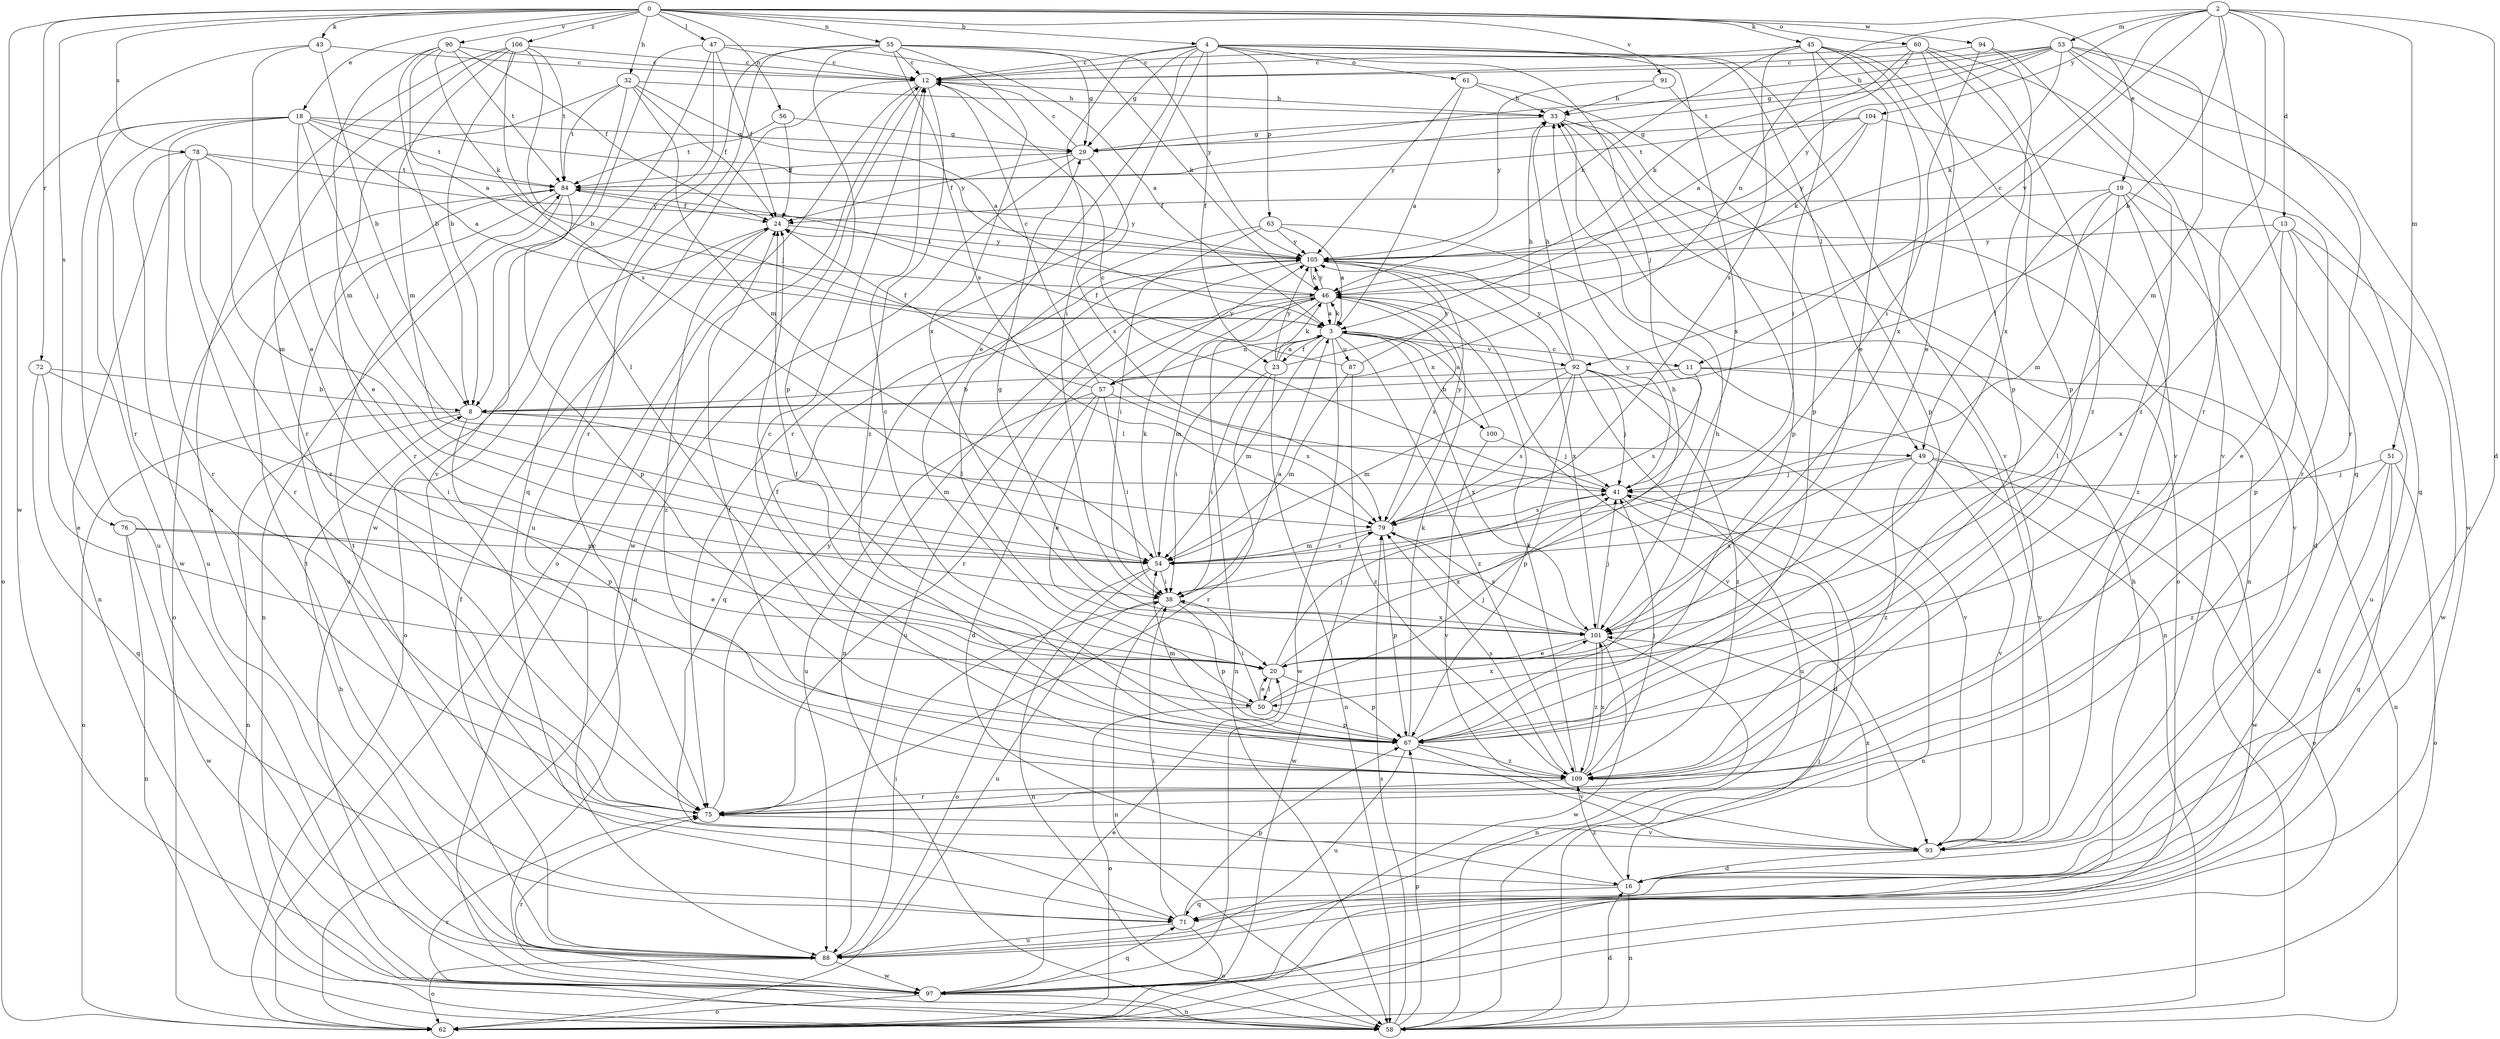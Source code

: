 strict digraph  {
0;
2;
3;
4;
8;
11;
12;
13;
16;
18;
19;
20;
23;
24;
29;
32;
33;
38;
41;
43;
45;
46;
47;
49;
50;
51;
53;
54;
55;
56;
57;
58;
60;
61;
62;
63;
67;
71;
72;
75;
76;
78;
79;
84;
87;
88;
90;
91;
92;
93;
94;
97;
100;
101;
104;
105;
106;
109;
0 -> 4  [label=b];
0 -> 18  [label=e];
0 -> 19  [label=e];
0 -> 32  [label=h];
0 -> 43  [label=k];
0 -> 45  [label=k];
0 -> 47  [label=l];
0 -> 55  [label=n];
0 -> 56  [label=n];
0 -> 60  [label=o];
0 -> 72  [label=r];
0 -> 76  [label=s];
0 -> 78  [label=s];
0 -> 90  [label=v];
0 -> 91  [label=v];
0 -> 94  [label=w];
0 -> 97  [label=w];
0 -> 106  [label=z];
2 -> 8  [label=b];
2 -> 11  [label=c];
2 -> 13  [label=d];
2 -> 16  [label=d];
2 -> 51  [label=m];
2 -> 53  [label=m];
2 -> 57  [label=n];
2 -> 71  [label=q];
2 -> 75  [label=r];
2 -> 92  [label=v];
2 -> 104  [label=y];
3 -> 11  [label=c];
3 -> 23  [label=f];
3 -> 38  [label=i];
3 -> 46  [label=k];
3 -> 54  [label=m];
3 -> 57  [label=n];
3 -> 87  [label=u];
3 -> 92  [label=v];
3 -> 97  [label=w];
3 -> 100  [label=x];
3 -> 101  [label=x];
3 -> 109  [label=z];
4 -> 12  [label=c];
4 -> 20  [label=e];
4 -> 23  [label=f];
4 -> 29  [label=g];
4 -> 38  [label=i];
4 -> 41  [label=j];
4 -> 49  [label=l];
4 -> 61  [label=o];
4 -> 63  [label=p];
4 -> 75  [label=r];
4 -> 93  [label=v];
4 -> 101  [label=x];
8 -> 49  [label=l];
8 -> 54  [label=m];
8 -> 58  [label=n];
8 -> 62  [label=o];
8 -> 67  [label=p];
11 -> 8  [label=b];
11 -> 58  [label=n];
11 -> 79  [label=s];
11 -> 93  [label=v];
12 -> 33  [label=h];
12 -> 62  [label=o];
12 -> 88  [label=u];
12 -> 97  [label=w];
12 -> 109  [label=z];
13 -> 20  [label=e];
13 -> 67  [label=p];
13 -> 88  [label=u];
13 -> 97  [label=w];
13 -> 101  [label=x];
13 -> 105  [label=y];
16 -> 58  [label=n];
16 -> 71  [label=q];
16 -> 84  [label=t];
16 -> 109  [label=z];
18 -> 3  [label=a];
18 -> 20  [label=e];
18 -> 29  [label=g];
18 -> 41  [label=j];
18 -> 62  [label=o];
18 -> 75  [label=r];
18 -> 84  [label=t];
18 -> 88  [label=u];
18 -> 97  [label=w];
18 -> 105  [label=y];
19 -> 16  [label=d];
19 -> 24  [label=f];
19 -> 49  [label=l];
19 -> 50  [label=l];
19 -> 54  [label=m];
19 -> 93  [label=v];
19 -> 109  [label=z];
20 -> 33  [label=h];
20 -> 41  [label=j];
20 -> 50  [label=l];
20 -> 67  [label=p];
23 -> 3  [label=a];
23 -> 33  [label=h];
23 -> 38  [label=i];
23 -> 46  [label=k];
23 -> 58  [label=n];
23 -> 75  [label=r];
23 -> 105  [label=y];
24 -> 62  [label=o];
24 -> 105  [label=y];
24 -> 109  [label=z];
29 -> 12  [label=c];
29 -> 24  [label=f];
29 -> 62  [label=o];
29 -> 79  [label=s];
29 -> 84  [label=t];
32 -> 3  [label=a];
32 -> 24  [label=f];
32 -> 33  [label=h];
32 -> 54  [label=m];
32 -> 75  [label=r];
32 -> 84  [label=t];
32 -> 93  [label=v];
33 -> 29  [label=g];
33 -> 58  [label=n];
33 -> 62  [label=o];
33 -> 67  [label=p];
38 -> 3  [label=a];
38 -> 58  [label=n];
38 -> 67  [label=p];
38 -> 88  [label=u];
38 -> 101  [label=x];
41 -> 12  [label=c];
41 -> 16  [label=d];
41 -> 58  [label=n];
41 -> 79  [label=s];
41 -> 105  [label=y];
43 -> 8  [label=b];
43 -> 12  [label=c];
43 -> 20  [label=e];
43 -> 75  [label=r];
45 -> 12  [label=c];
45 -> 20  [label=e];
45 -> 38  [label=i];
45 -> 46  [label=k];
45 -> 67  [label=p];
45 -> 79  [label=s];
45 -> 93  [label=v];
45 -> 101  [label=x];
46 -> 3  [label=a];
46 -> 54  [label=m];
46 -> 58  [label=n];
46 -> 75  [label=r];
46 -> 79  [label=s];
46 -> 84  [label=t];
46 -> 88  [label=u];
46 -> 93  [label=v];
46 -> 105  [label=y];
47 -> 3  [label=a];
47 -> 8  [label=b];
47 -> 12  [label=c];
47 -> 24  [label=f];
47 -> 50  [label=l];
47 -> 97  [label=w];
49 -> 41  [label=j];
49 -> 62  [label=o];
49 -> 93  [label=v];
49 -> 97  [label=w];
49 -> 101  [label=x];
49 -> 109  [label=z];
50 -> 20  [label=e];
50 -> 24  [label=f];
50 -> 38  [label=i];
50 -> 41  [label=j];
50 -> 62  [label=o];
50 -> 67  [label=p];
50 -> 101  [label=x];
51 -> 16  [label=d];
51 -> 41  [label=j];
51 -> 62  [label=o];
51 -> 71  [label=q];
51 -> 109  [label=z];
53 -> 12  [label=c];
53 -> 29  [label=g];
53 -> 33  [label=h];
53 -> 46  [label=k];
53 -> 54  [label=m];
53 -> 71  [label=q];
53 -> 75  [label=r];
53 -> 84  [label=t];
53 -> 97  [label=w];
53 -> 105  [label=y];
54 -> 38  [label=i];
54 -> 46  [label=k];
54 -> 58  [label=n];
54 -> 62  [label=o];
54 -> 79  [label=s];
55 -> 12  [label=c];
55 -> 29  [label=g];
55 -> 46  [label=k];
55 -> 67  [label=p];
55 -> 71  [label=q];
55 -> 75  [label=r];
55 -> 79  [label=s];
55 -> 101  [label=x];
55 -> 105  [label=y];
56 -> 24  [label=f];
56 -> 29  [label=g];
56 -> 84  [label=t];
57 -> 12  [label=c];
57 -> 16  [label=d];
57 -> 20  [label=e];
57 -> 24  [label=f];
57 -> 38  [label=i];
57 -> 79  [label=s];
57 -> 88  [label=u];
57 -> 105  [label=y];
58 -> 16  [label=d];
58 -> 41  [label=j];
58 -> 67  [label=p];
58 -> 75  [label=r];
58 -> 79  [label=s];
60 -> 3  [label=a];
60 -> 12  [label=c];
60 -> 20  [label=e];
60 -> 46  [label=k];
60 -> 67  [label=p];
60 -> 93  [label=v];
60 -> 109  [label=z];
61 -> 3  [label=a];
61 -> 33  [label=h];
61 -> 67  [label=p];
61 -> 105  [label=y];
62 -> 33  [label=h];
63 -> 3  [label=a];
63 -> 38  [label=i];
63 -> 50  [label=l];
63 -> 58  [label=n];
63 -> 105  [label=y];
67 -> 12  [label=c];
67 -> 24  [label=f];
67 -> 33  [label=h];
67 -> 46  [label=k];
67 -> 54  [label=m];
67 -> 88  [label=u];
67 -> 93  [label=v];
67 -> 109  [label=z];
71 -> 38  [label=i];
71 -> 62  [label=o];
71 -> 67  [label=p];
71 -> 84  [label=t];
71 -> 88  [label=u];
72 -> 8  [label=b];
72 -> 20  [label=e];
72 -> 38  [label=i];
72 -> 71  [label=q];
75 -> 93  [label=v];
75 -> 105  [label=y];
76 -> 20  [label=e];
76 -> 54  [label=m];
76 -> 58  [label=n];
76 -> 97  [label=w];
78 -> 54  [label=m];
78 -> 58  [label=n];
78 -> 75  [label=r];
78 -> 84  [label=t];
78 -> 88  [label=u];
78 -> 105  [label=y];
78 -> 109  [label=z];
79 -> 54  [label=m];
79 -> 67  [label=p];
79 -> 97  [label=w];
79 -> 101  [label=x];
79 -> 105  [label=y];
84 -> 24  [label=f];
84 -> 58  [label=n];
84 -> 62  [label=o];
84 -> 67  [label=p];
84 -> 88  [label=u];
84 -> 105  [label=y];
87 -> 24  [label=f];
87 -> 54  [label=m];
87 -> 105  [label=y];
87 -> 109  [label=z];
88 -> 8  [label=b];
88 -> 24  [label=f];
88 -> 38  [label=i];
88 -> 62  [label=o];
88 -> 97  [label=w];
90 -> 3  [label=a];
90 -> 8  [label=b];
90 -> 12  [label=c];
90 -> 24  [label=f];
90 -> 46  [label=k];
90 -> 54  [label=m];
90 -> 84  [label=t];
91 -> 33  [label=h];
91 -> 67  [label=p];
91 -> 105  [label=y];
92 -> 8  [label=b];
92 -> 33  [label=h];
92 -> 41  [label=j];
92 -> 54  [label=m];
92 -> 67  [label=p];
92 -> 79  [label=s];
92 -> 88  [label=u];
92 -> 93  [label=v];
92 -> 105  [label=y];
92 -> 109  [label=z];
93 -> 16  [label=d];
93 -> 101  [label=x];
94 -> 12  [label=c];
94 -> 38  [label=i];
94 -> 101  [label=x];
94 -> 109  [label=z];
97 -> 12  [label=c];
97 -> 20  [label=e];
97 -> 58  [label=n];
97 -> 62  [label=o];
97 -> 71  [label=q];
97 -> 75  [label=r];
100 -> 3  [label=a];
100 -> 41  [label=j];
100 -> 93  [label=v];
101 -> 20  [label=e];
101 -> 29  [label=g];
101 -> 41  [label=j];
101 -> 58  [label=n];
101 -> 79  [label=s];
101 -> 97  [label=w];
101 -> 109  [label=z];
104 -> 29  [label=g];
104 -> 46  [label=k];
104 -> 75  [label=r];
104 -> 84  [label=t];
104 -> 105  [label=y];
105 -> 46  [label=k];
105 -> 58  [label=n];
105 -> 71  [label=q];
105 -> 101  [label=x];
106 -> 8  [label=b];
106 -> 12  [label=c];
106 -> 41  [label=j];
106 -> 54  [label=m];
106 -> 75  [label=r];
106 -> 79  [label=s];
106 -> 84  [label=t];
106 -> 88  [label=u];
109 -> 12  [label=c];
109 -> 24  [label=f];
109 -> 41  [label=j];
109 -> 46  [label=k];
109 -> 75  [label=r];
109 -> 79  [label=s];
109 -> 101  [label=x];
}
